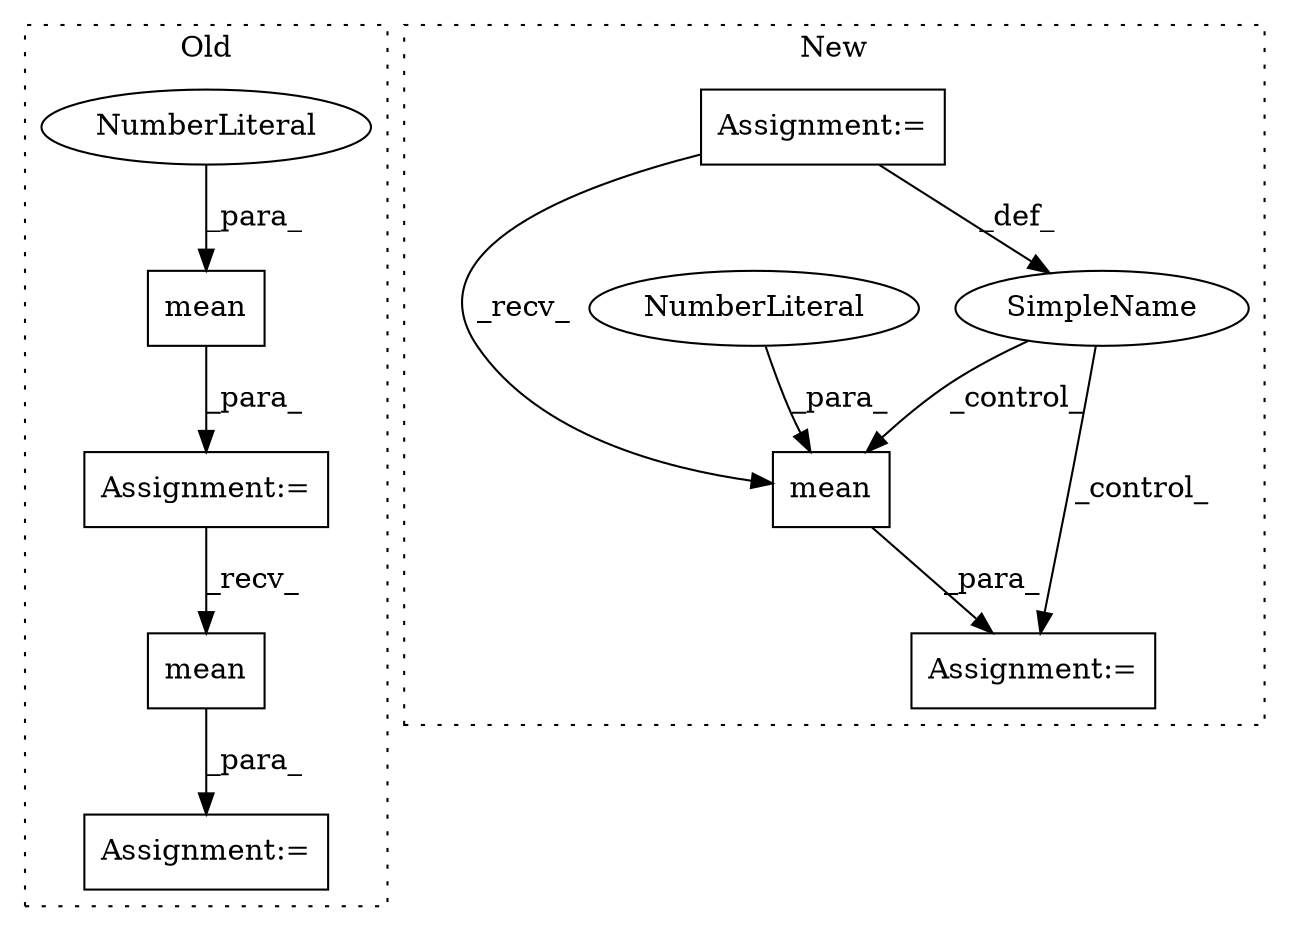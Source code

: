 digraph G {
subgraph cluster0 {
1 [label="mean" a="32" s="2895,2901" l="5,1" shape="box"];
4 [label="Assignment:=" a="7" s="2892" l="1" shape="box"];
7 [label="NumberLiteral" a="34" s="2900" l="1" shape="ellipse"];
8 [label="Assignment:=" a="7" s="3008" l="1" shape="box"];
9 [label="mean" a="32" s="3023,3029" l="5,1" shape="box"];
label = "Old";
style="dotted";
}
subgraph cluster1 {
2 [label="mean" a="32" s="2479,2485" l="5,1" shape="box"];
3 [label="Assignment:=" a="7" s="2508" l="1" shape="box"];
5 [label="NumberLiteral" a="34" s="2484" l="1" shape="ellipse"];
6 [label="SimpleName" a="42" s="" l="" shape="ellipse"];
10 [label="Assignment:=" a="7" s="2244" l="1" shape="box"];
label = "New";
style="dotted";
}
1 -> 4 [label="_para_"];
2 -> 3 [label="_para_"];
4 -> 9 [label="_recv_"];
5 -> 2 [label="_para_"];
6 -> 2 [label="_control_"];
6 -> 3 [label="_control_"];
7 -> 1 [label="_para_"];
9 -> 8 [label="_para_"];
10 -> 2 [label="_recv_"];
10 -> 6 [label="_def_"];
}